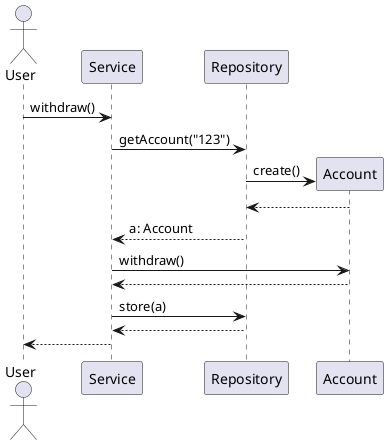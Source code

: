 @startuml

actor "User" as U
participant "Service" as S
participant "Repository" as R

U -> S: withdraw()
S -> R: getAccount("123")
create   "Account" as A
R -> A: create()
return
S <-- R: a: Account
S -> A: withdraw()
return
S -> R: store(a)
return
U <-- S:

@enduml
